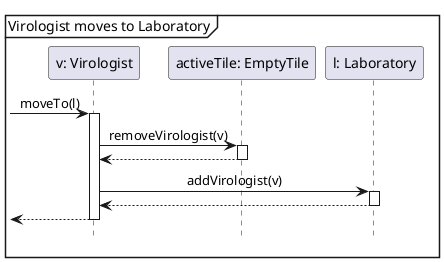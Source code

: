 @startuml
'https://plantuml.com/sequence-diagram
hide footbox
skinparam sequenceMessageAlign center

mainframe Virologist moves to Laboratory

participant "v: Virologist" as v
participant "activeTile: EmptyTile" as t1
participant "l: Laboratory" as l

-> v ++: moveTo(l)
    v -> t1 ++ : removeVirologist(v)
    return
    v -> l ++ : addVirologist(v)
    return
return
@enduml
